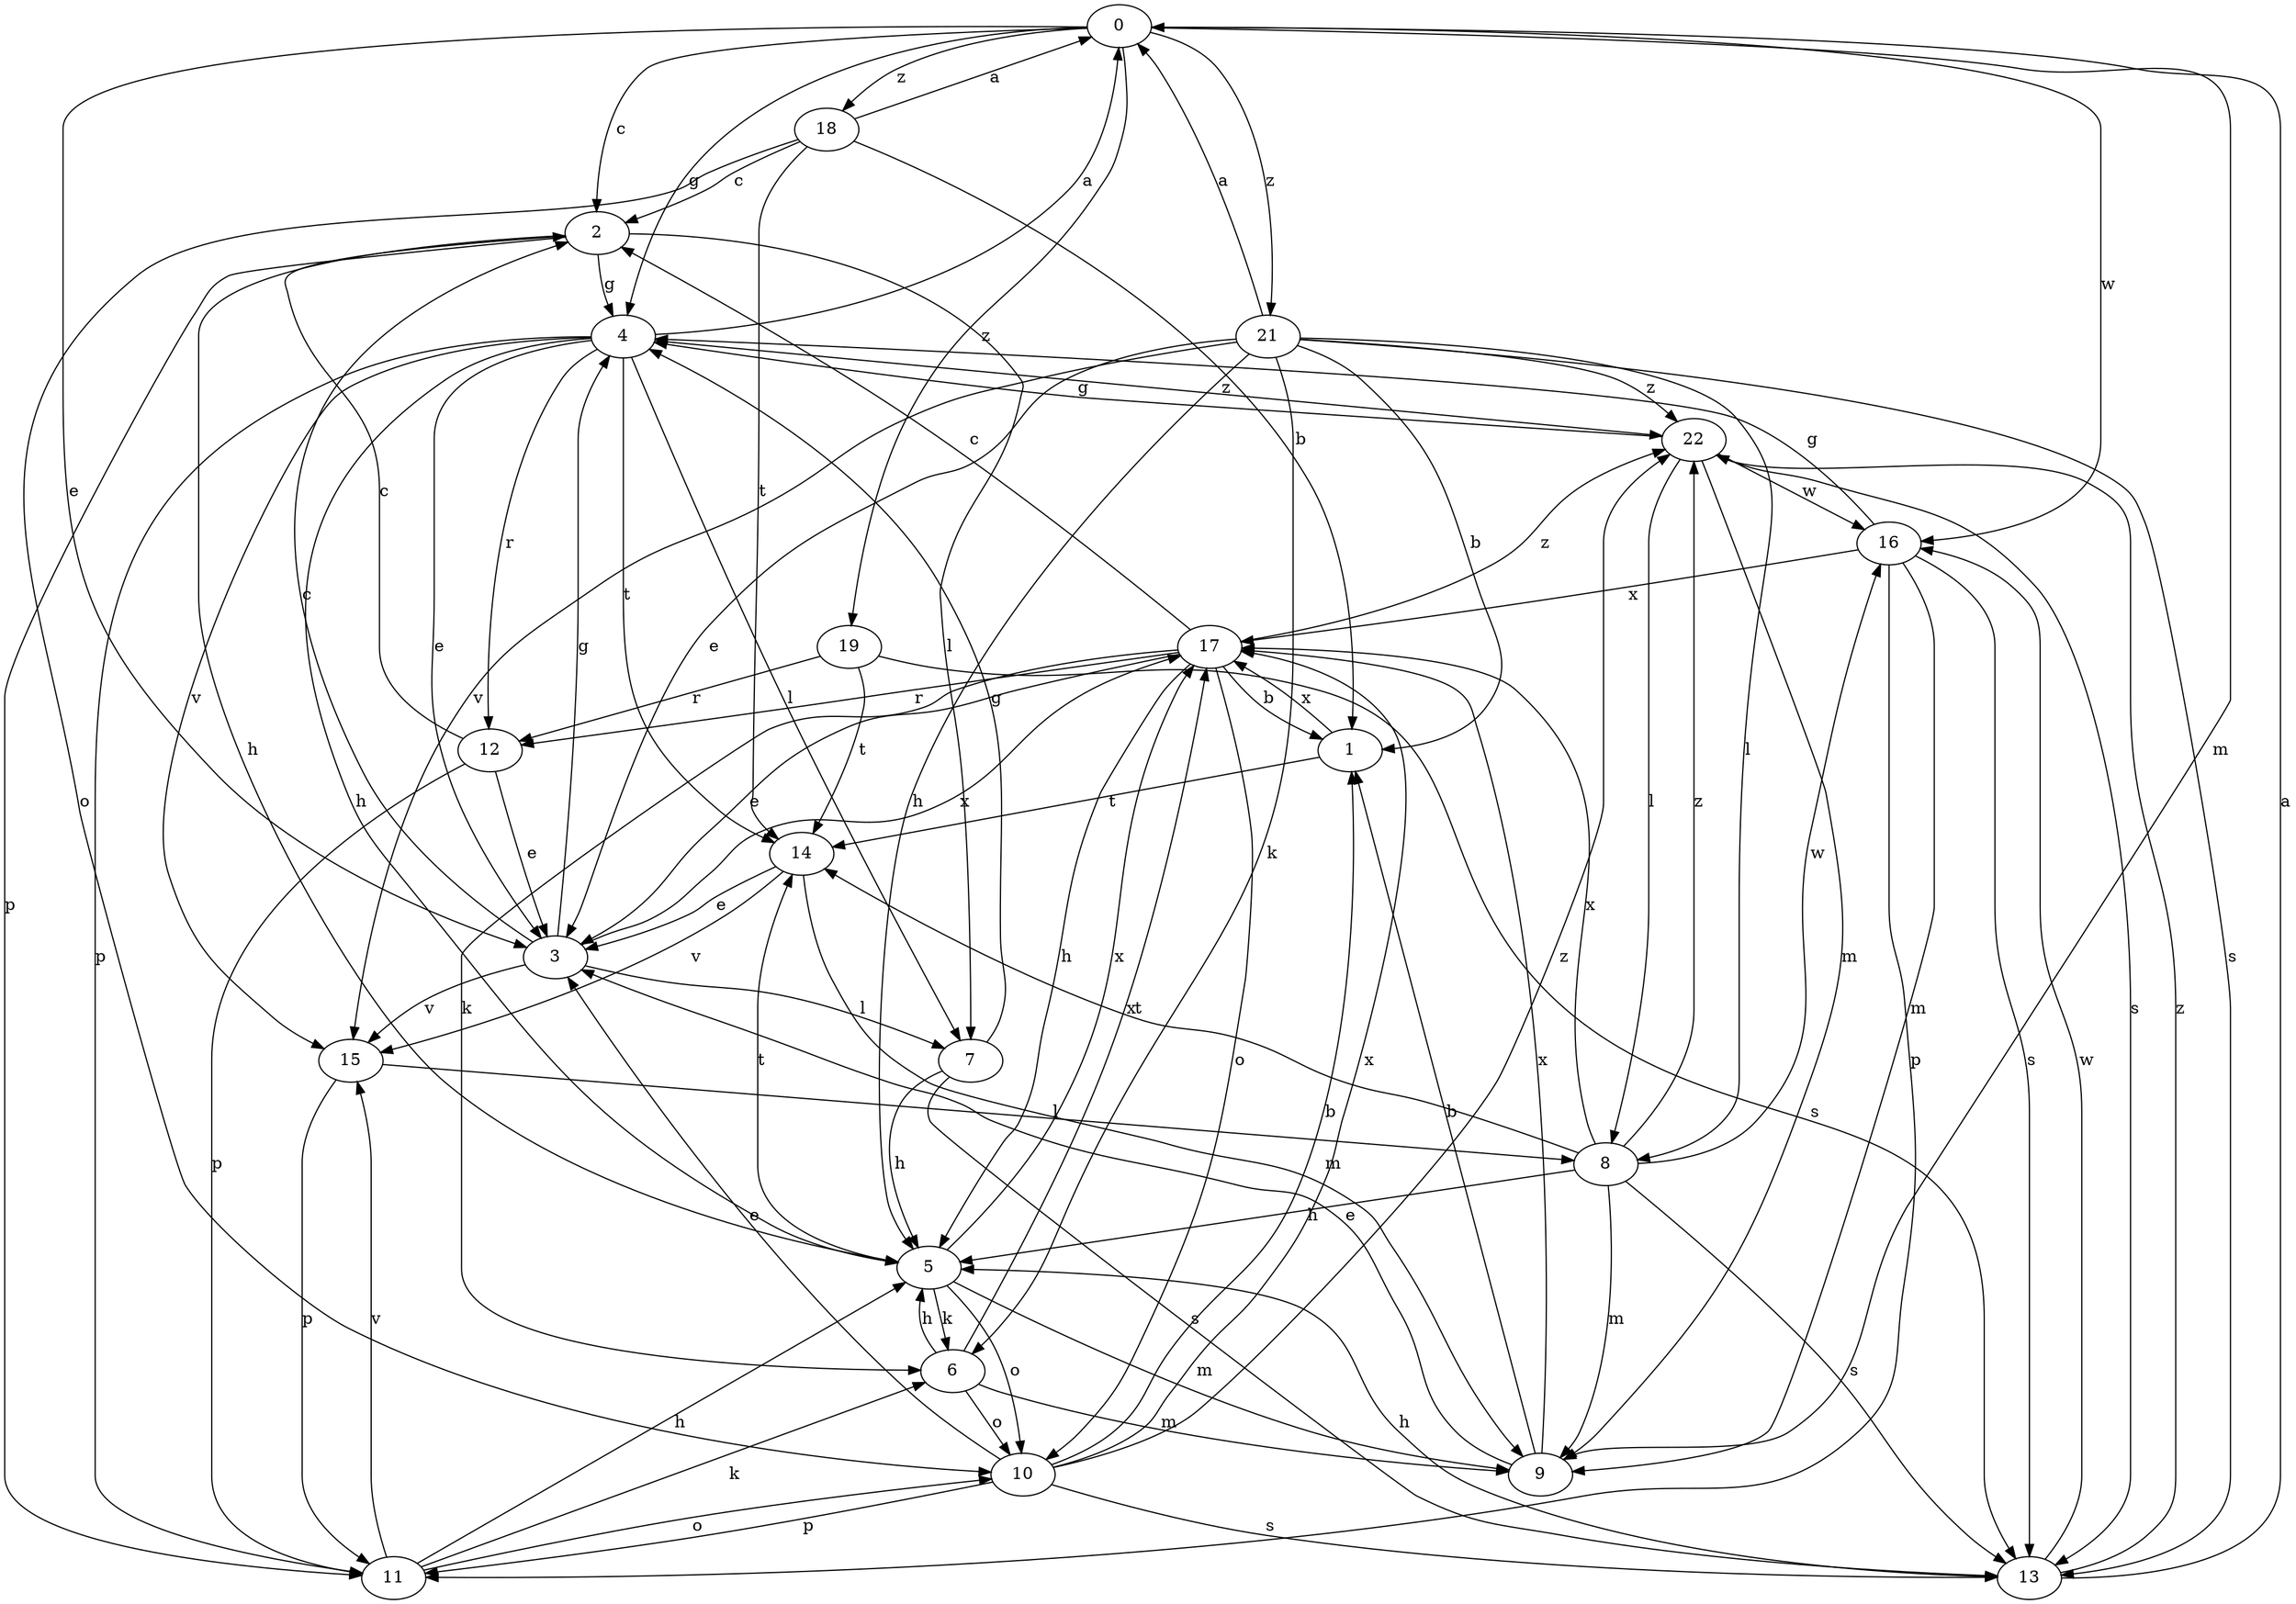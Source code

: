 strict digraph  {
0;
1;
2;
3;
4;
5;
6;
7;
8;
9;
10;
11;
12;
13;
14;
15;
16;
17;
18;
19;
21;
22;
0 -> 2  [label=c];
0 -> 3  [label=e];
0 -> 4  [label=g];
0 -> 9  [label=m];
0 -> 16  [label=w];
0 -> 18  [label=z];
0 -> 19  [label=z];
0 -> 21  [label=z];
1 -> 14  [label=t];
1 -> 17  [label=x];
2 -> 4  [label=g];
2 -> 5  [label=h];
2 -> 7  [label=l];
2 -> 11  [label=p];
3 -> 2  [label=c];
3 -> 4  [label=g];
3 -> 7  [label=l];
3 -> 15  [label=v];
3 -> 17  [label=x];
4 -> 0  [label=a];
4 -> 3  [label=e];
4 -> 5  [label=h];
4 -> 7  [label=l];
4 -> 11  [label=p];
4 -> 12  [label=r];
4 -> 14  [label=t];
4 -> 15  [label=v];
4 -> 22  [label=z];
5 -> 6  [label=k];
5 -> 9  [label=m];
5 -> 10  [label=o];
5 -> 14  [label=t];
5 -> 17  [label=x];
6 -> 5  [label=h];
6 -> 9  [label=m];
6 -> 10  [label=o];
6 -> 17  [label=x];
7 -> 4  [label=g];
7 -> 5  [label=h];
7 -> 13  [label=s];
8 -> 5  [label=h];
8 -> 9  [label=m];
8 -> 13  [label=s];
8 -> 14  [label=t];
8 -> 16  [label=w];
8 -> 17  [label=x];
8 -> 22  [label=z];
9 -> 1  [label=b];
9 -> 3  [label=e];
9 -> 17  [label=x];
10 -> 1  [label=b];
10 -> 3  [label=e];
10 -> 11  [label=p];
10 -> 13  [label=s];
10 -> 17  [label=x];
10 -> 22  [label=z];
11 -> 5  [label=h];
11 -> 6  [label=k];
11 -> 10  [label=o];
11 -> 15  [label=v];
12 -> 2  [label=c];
12 -> 3  [label=e];
12 -> 11  [label=p];
13 -> 0  [label=a];
13 -> 5  [label=h];
13 -> 16  [label=w];
13 -> 22  [label=z];
14 -> 3  [label=e];
14 -> 9  [label=m];
14 -> 15  [label=v];
15 -> 8  [label=l];
15 -> 11  [label=p];
16 -> 4  [label=g];
16 -> 9  [label=m];
16 -> 11  [label=p];
16 -> 13  [label=s];
16 -> 17  [label=x];
17 -> 1  [label=b];
17 -> 2  [label=c];
17 -> 3  [label=e];
17 -> 5  [label=h];
17 -> 6  [label=k];
17 -> 10  [label=o];
17 -> 12  [label=r];
17 -> 22  [label=z];
18 -> 0  [label=a];
18 -> 1  [label=b];
18 -> 2  [label=c];
18 -> 10  [label=o];
18 -> 14  [label=t];
19 -> 12  [label=r];
19 -> 13  [label=s];
19 -> 14  [label=t];
21 -> 0  [label=a];
21 -> 1  [label=b];
21 -> 3  [label=e];
21 -> 5  [label=h];
21 -> 6  [label=k];
21 -> 8  [label=l];
21 -> 13  [label=s];
21 -> 15  [label=v];
21 -> 22  [label=z];
22 -> 4  [label=g];
22 -> 8  [label=l];
22 -> 9  [label=m];
22 -> 13  [label=s];
22 -> 16  [label=w];
}
